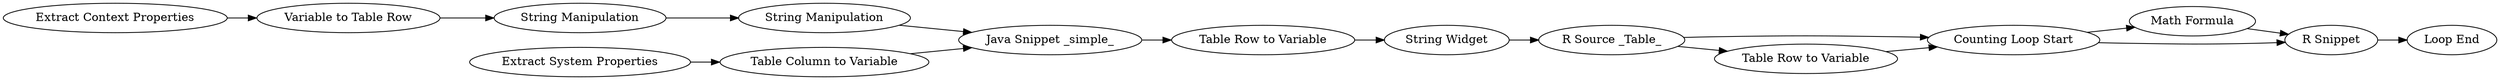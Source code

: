 digraph {
	"2947946863506322248_46" [label="Java Snippet _simple_"]
	"1310226072524770546_74" [label="Loop End"]
	"2947946863506322248_4" [label="Variable to Table Row"]
	"2947946863506322248_49" [label="Table Row to Variable"]
	"2947946863506322248_3" [label="Extract Context Properties"]
	"2947946863506322248_47" [label="String Manipulation"]
	"1310226072524770546_73" [label="Counting Loop Start"]
	"1310226072524770546_79" [label="Math Formula"]
	"1310226072524770546_71" [label="Table Row to Variable"]
	"2947946863506322248_10" [label="Table Column to Variable"]
	"1310226072524770546_78" [label="String Widget"]
	"1310226072524770546_75" [label="R Snippet"]
	"2947946863506322248_48" [label="String Manipulation"]
	"1310226072524770546_1" [label="R Source _Table_"]
	"2947946863506322248_7" [label="Extract System Properties"]
	"1310226072524770546_75" -> "1310226072524770546_74"
	"1310226072524770546_73" -> "1310226072524770546_75"
	"2947946863506322248_48" -> "2947946863506322248_47"
	"2947946863506322248_46" -> "2947946863506322248_49"
	"1310226072524770546_1" -> "1310226072524770546_71"
	"1310226072524770546_79" -> "1310226072524770546_75"
	"2947946863506322248_47" -> "2947946863506322248_46"
	"2947946863506322248_10" -> "2947946863506322248_46"
	"2947946863506322248_7" -> "2947946863506322248_10"
	"1310226072524770546_1" -> "1310226072524770546_73"
	"1310226072524770546_78" -> "1310226072524770546_1"
	"2947946863506322248_3" -> "2947946863506322248_4"
	"2947946863506322248_4" -> "2947946863506322248_48"
	"1310226072524770546_73" -> "1310226072524770546_79"
	"2947946863506322248_49" -> "1310226072524770546_78"
	"1310226072524770546_71" -> "1310226072524770546_73"
	rankdir=LR
}
